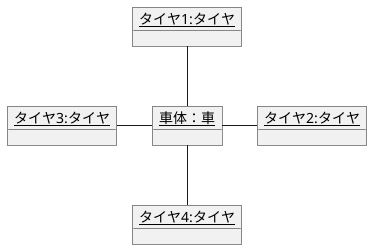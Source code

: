 @startuml オブジェクト図
    object "<u>タイヤ1:タイヤ</u>" as T1{

    }
    object "<u>タイヤ2:タイヤ</u>" as T2{

    }
    object "<u>タイヤ3:タイヤ</u>" as T3{

    }
    object "<u>タイヤ4:タイヤ</u>" as T4{

    }
    object "<u>車体：車</u>" as K{

    }
    K -up- T1
    K -right- T2
    K -left- T3
    K -down- T4

@enduml